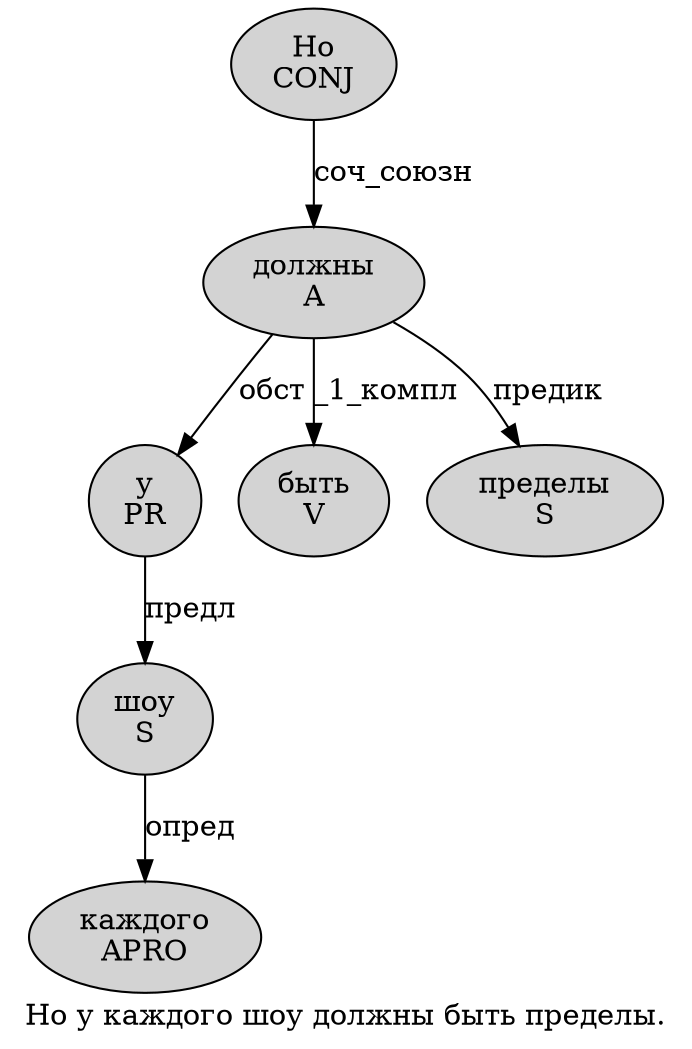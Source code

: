 digraph SENTENCE_1062 {
	graph [label="Но у каждого шоу должны быть пределы."]
	node [style=filled]
		0 [label="Но
CONJ" color="" fillcolor=lightgray penwidth=1 shape=ellipse]
		1 [label="у
PR" color="" fillcolor=lightgray penwidth=1 shape=ellipse]
		2 [label="каждого
APRO" color="" fillcolor=lightgray penwidth=1 shape=ellipse]
		3 [label="шоу
S" color="" fillcolor=lightgray penwidth=1 shape=ellipse]
		4 [label="должны
A" color="" fillcolor=lightgray penwidth=1 shape=ellipse]
		5 [label="быть
V" color="" fillcolor=lightgray penwidth=1 shape=ellipse]
		6 [label="пределы
S" color="" fillcolor=lightgray penwidth=1 shape=ellipse]
			0 -> 4 [label="соч_союзн"]
			1 -> 3 [label="предл"]
			4 -> 1 [label="обст"]
			4 -> 5 [label="_1_компл"]
			4 -> 6 [label="предик"]
			3 -> 2 [label="опред"]
}